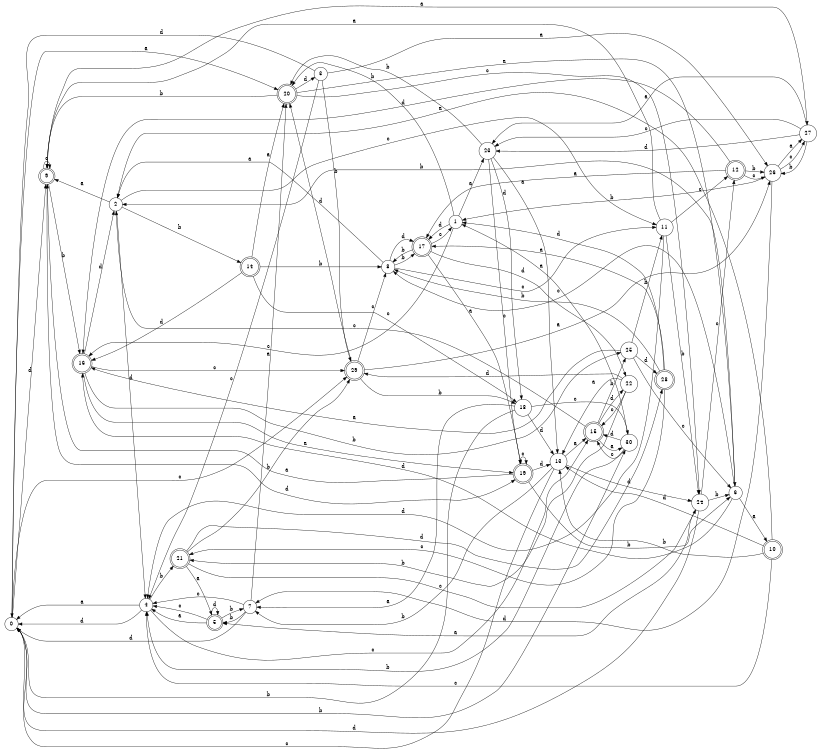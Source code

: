 digraph n25_4 {
__start0 [label="" shape="none"];

rankdir=LR;
size="8,5";

s0 [style="filled", color="black", fillcolor="white" shape="circle", label="0"];
s1 [style="filled", color="black", fillcolor="white" shape="circle", label="1"];
s2 [style="filled", color="black", fillcolor="white" shape="circle", label="2"];
s3 [style="filled", color="black", fillcolor="white" shape="circle", label="3"];
s4 [style="filled", color="black", fillcolor="white" shape="circle", label="4"];
s5 [style="rounded,filled", color="black", fillcolor="white" shape="doublecircle", label="5"];
s6 [style="filled", color="black", fillcolor="white" shape="circle", label="6"];
s7 [style="filled", color="black", fillcolor="white" shape="circle", label="7"];
s8 [style="filled", color="black", fillcolor="white" shape="circle", label="8"];
s9 [style="rounded,filled", color="black", fillcolor="white" shape="doublecircle", label="9"];
s10 [style="rounded,filled", color="black", fillcolor="white" shape="doublecircle", label="10"];
s11 [style="filled", color="black", fillcolor="white" shape="circle", label="11"];
s12 [style="rounded,filled", color="black", fillcolor="white" shape="doublecircle", label="12"];
s13 [style="filled", color="black", fillcolor="white" shape="circle", label="13"];
s14 [style="rounded,filled", color="black", fillcolor="white" shape="doublecircle", label="14"];
s15 [style="rounded,filled", color="black", fillcolor="white" shape="doublecircle", label="15"];
s16 [style="rounded,filled", color="black", fillcolor="white" shape="doublecircle", label="16"];
s17 [style="rounded,filled", color="black", fillcolor="white" shape="doublecircle", label="17"];
s18 [style="filled", color="black", fillcolor="white" shape="circle", label="18"];
s19 [style="rounded,filled", color="black", fillcolor="white" shape="doublecircle", label="19"];
s20 [style="rounded,filled", color="black", fillcolor="white" shape="doublecircle", label="20"];
s21 [style="rounded,filled", color="black", fillcolor="white" shape="doublecircle", label="21"];
s22 [style="filled", color="black", fillcolor="white" shape="circle", label="22"];
s23 [style="filled", color="black", fillcolor="white" shape="circle", label="23"];
s24 [style="filled", color="black", fillcolor="white" shape="circle", label="24"];
s25 [style="filled", color="black", fillcolor="white" shape="circle", label="25"];
s26 [style="filled", color="black", fillcolor="white" shape="circle", label="26"];
s27 [style="filled", color="black", fillcolor="white" shape="circle", label="27"];
s28 [style="rounded,filled", color="black", fillcolor="white" shape="doublecircle", label="28"];
s29 [style="rounded,filled", color="black", fillcolor="white" shape="doublecircle", label="29"];
s30 [style="filled", color="black", fillcolor="white" shape="circle", label="30"];
s0 -> s20 [label="a"];
s0 -> s30 [label="b"];
s0 -> s29 [label="c"];
s0 -> s9 [label="d"];
s1 -> s23 [label="a"];
s1 -> s20 [label="b"];
s1 -> s16 [label="c"];
s1 -> s17 [label="d"];
s2 -> s9 [label="a"];
s2 -> s14 [label="b"];
s2 -> s11 [label="c"];
s2 -> s4 [label="d"];
s3 -> s26 [label="a"];
s3 -> s29 [label="b"];
s3 -> s4 [label="c"];
s3 -> s0 [label="d"];
s4 -> s0 [label="a"];
s4 -> s21 [label="b"];
s4 -> s15 [label="c"];
s4 -> s0 [label="d"];
s5 -> s4 [label="a"];
s5 -> s7 [label="b"];
s5 -> s4 [label="c"];
s5 -> s5 [label="d"];
s6 -> s10 [label="a"];
s6 -> s2 [label="b"];
s6 -> s8 [label="c"];
s6 -> s16 [label="d"];
s7 -> s20 [label="a"];
s7 -> s5 [label="b"];
s7 -> s4 [label="c"];
s7 -> s0 [label="d"];
s8 -> s2 [label="a"];
s8 -> s17 [label="b"];
s8 -> s11 [label="c"];
s8 -> s17 [label="d"];
s9 -> s27 [label="a"];
s9 -> s16 [label="b"];
s9 -> s9 [label="c"];
s9 -> s19 [label="d"];
s10 -> s2 [label="a"];
s10 -> s13 [label="b"];
s10 -> s4 [label="c"];
s10 -> s13 [label="d"];
s11 -> s9 [label="a"];
s11 -> s24 [label="b"];
s11 -> s12 [label="c"];
s11 -> s4 [label="d"];
s12 -> s17 [label="a"];
s12 -> s26 [label="b"];
s12 -> s26 [label="c"];
s12 -> s16 [label="d"];
s13 -> s15 [label="a"];
s13 -> s7 [label="b"];
s13 -> s0 [label="c"];
s13 -> s24 [label="d"];
s14 -> s20 [label="a"];
s14 -> s8 [label="b"];
s14 -> s18 [label="c"];
s14 -> s16 [label="d"];
s15 -> s30 [label="a"];
s15 -> s25 [label="b"];
s15 -> s2 [label="c"];
s15 -> s22 [label="d"];
s16 -> s19 [label="a"];
s16 -> s25 [label="b"];
s16 -> s29 [label="c"];
s16 -> s2 [label="d"];
s17 -> s19 [label="a"];
s17 -> s8 [label="b"];
s17 -> s1 [label="c"];
s17 -> s22 [label="d"];
s18 -> s7 [label="a"];
s18 -> s0 [label="b"];
s18 -> s30 [label="c"];
s18 -> s13 [label="d"];
s19 -> s9 [label="a"];
s19 -> s6 [label="b"];
s19 -> s19 [label="c"];
s19 -> s13 [label="d"];
s20 -> s6 [label="a"];
s20 -> s9 [label="b"];
s20 -> s24 [label="c"];
s20 -> s3 [label="d"];
s21 -> s5 [label="a"];
s21 -> s29 [label="b"];
s21 -> s24 [label="c"];
s21 -> s28 [label="d"];
s22 -> s13 [label="a"];
s22 -> s21 [label="b"];
s22 -> s15 [label="c"];
s22 -> s29 [label="d"];
s23 -> s13 [label="a"];
s23 -> s20 [label="b"];
s23 -> s19 [label="c"];
s23 -> s18 [label="d"];
s24 -> s5 [label="a"];
s24 -> s6 [label="b"];
s24 -> s12 [label="c"];
s24 -> s0 [label="d"];
s25 -> s16 [label="a"];
s25 -> s11 [label="b"];
s25 -> s6 [label="c"];
s25 -> s28 [label="d"];
s26 -> s27 [label="a"];
s26 -> s1 [label="b"];
s26 -> s27 [label="c"];
s26 -> s7 [label="d"];
s27 -> s23 [label="a"];
s27 -> s26 [label="b"];
s27 -> s23 [label="c"];
s27 -> s23 [label="d"];
s28 -> s17 [label="a"];
s28 -> s8 [label="b"];
s28 -> s21 [label="c"];
s28 -> s1 [label="d"];
s29 -> s26 [label="a"];
s29 -> s18 [label="b"];
s29 -> s8 [label="c"];
s29 -> s20 [label="d"];
s30 -> s1 [label="a"];
s30 -> s4 [label="b"];
s30 -> s15 [label="c"];
s30 -> s15 [label="d"];

}